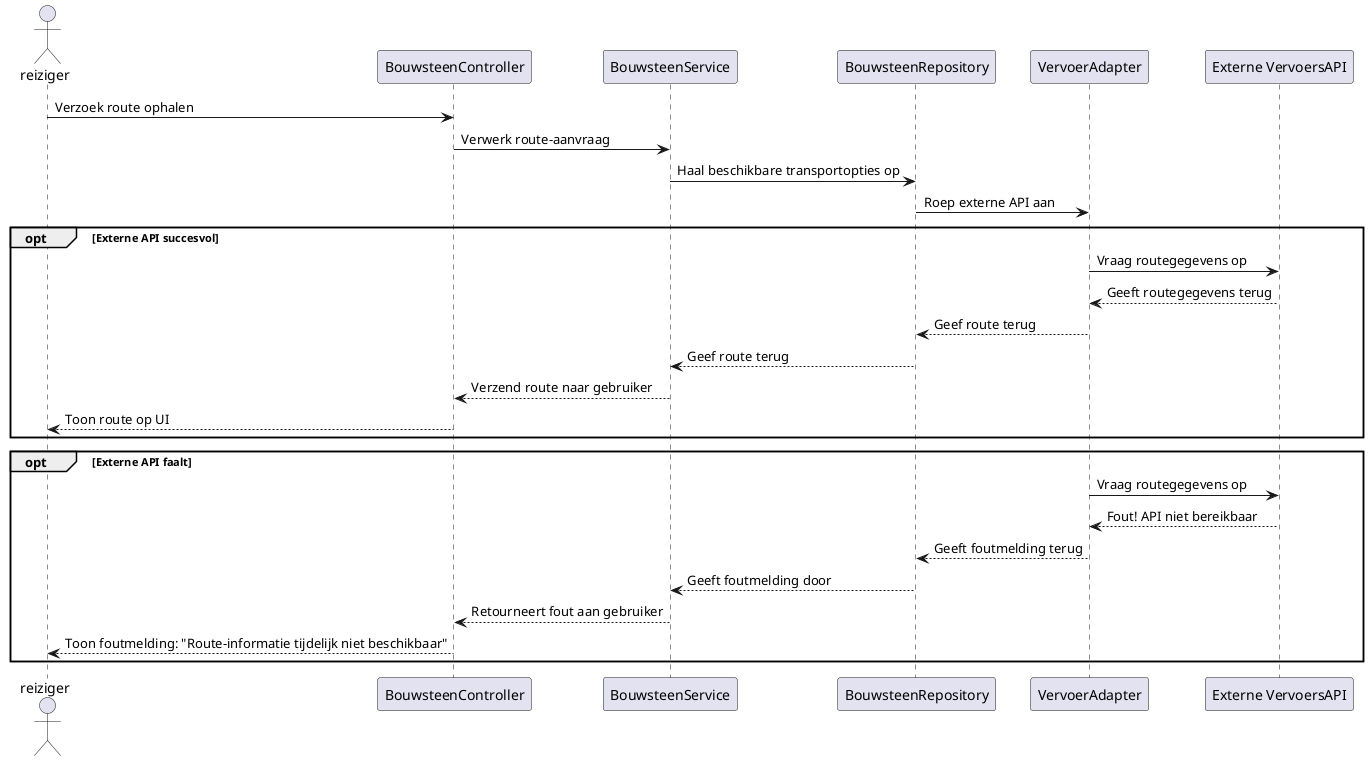 @startuml

actor reiziger
participant "BouwsteenController" as Controller
participant "BouwsteenService" as Service
participant "BouwsteenRepository" as Repository
participant "VervoerAdapter" as Adapter
participant "Externe VervoersAPI" as API


reiziger -> Controller : Verzoek route ophalen
Controller -> Service : Verwerk route-aanvraag
Service -> Repository : Haal beschikbare transportopties op
Repository -> Adapter : Roep externe API aan

opt Externe API succesvol
    Adapter -> API : Vraag routegegevens op
    API --> Adapter : Geeft routegegevens terug
    Adapter --> Repository : Geef route terug
    Repository --> Service : Geef route terug
    Service --> Controller : Verzend route naar gebruiker
    Controller --> reiziger : Toon route op UI
end

opt Externe API faalt
    Adapter -> API : Vraag routegegevens op
    API --> Adapter : Fout! API niet bereikbaar
    Adapter --> Repository : Geeft foutmelding terug
    Repository --> Service : Geeft foutmelding door
    Service --> Controller : Retourneert fout aan gebruiker
    Controller --> reiziger : Toon foutmelding: "Route-informatie tijdelijk niet beschikbaar"
end

@enduml